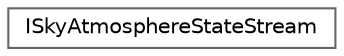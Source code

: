 digraph "Graphical Class Hierarchy"
{
 // INTERACTIVE_SVG=YES
 // LATEX_PDF_SIZE
  bgcolor="transparent";
  edge [fontname=Helvetica,fontsize=10,labelfontname=Helvetica,labelfontsize=10];
  node [fontname=Helvetica,fontsize=10,shape=box,height=0.2,width=0.4];
  rankdir="LR";
  Node0 [id="Node000000",label="ISkyAtmosphereStateStream",height=0.2,width=0.4,color="grey40", fillcolor="white", style="filled",URL="$d1/d31/classISkyAtmosphereStateStream.html",tooltip=" "];
}
